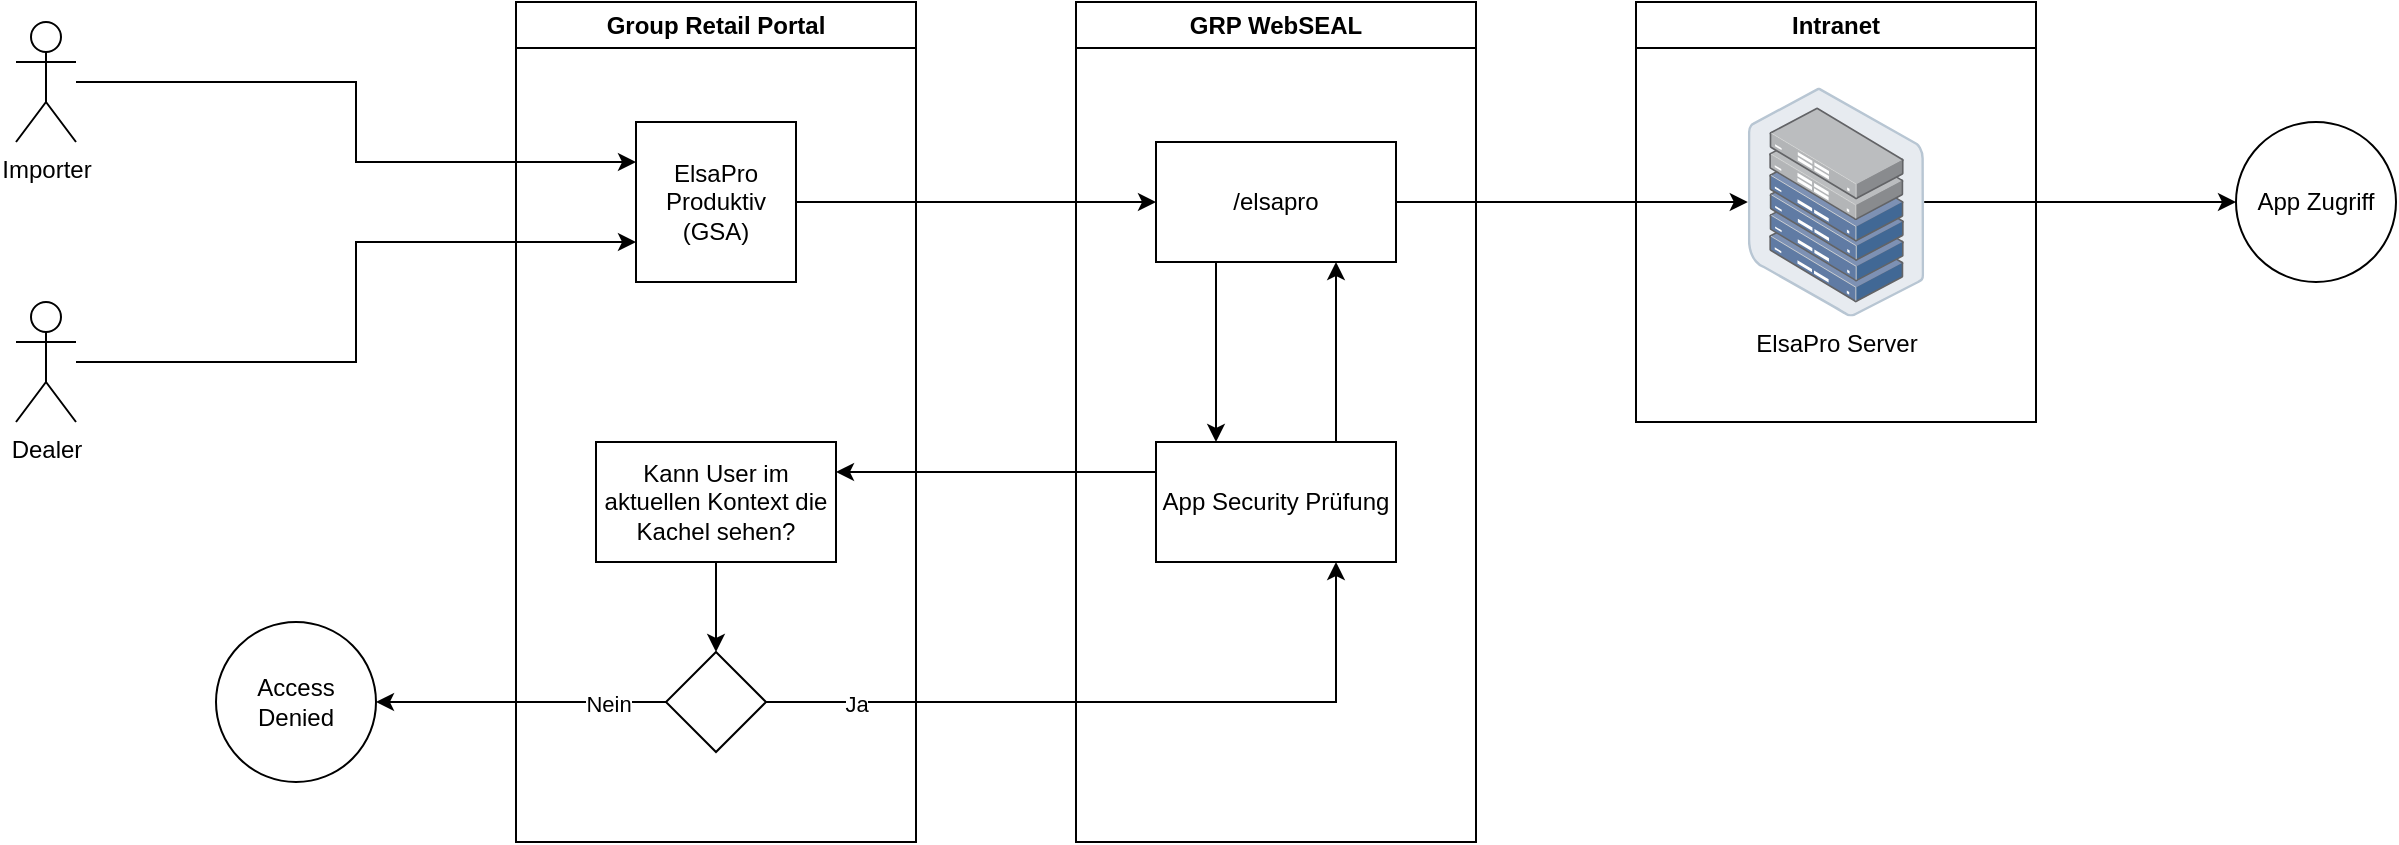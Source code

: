 <mxfile version="21.6.7" type="device" pages="3">
  <diagram name="CURRENT" id="H5ZftbuaT367A7ZRziOe">
    <mxGraphModel dx="1276" dy="1076" grid="1" gridSize="10" guides="1" tooltips="1" connect="1" arrows="1" fold="1" page="1" pageScale="1" pageWidth="827" pageHeight="1169" math="0" shadow="0">
      <root>
        <mxCell id="0" />
        <mxCell id="1" parent="0" />
        <mxCell id="honSZdAtuFwO_SsuPefY-2" value="Group Retail Portal" style="swimlane;whiteSpace=wrap;html=1;startSize=23;" parent="1" vertex="1">
          <mxGeometry x="390" y="260" width="200" height="420" as="geometry" />
        </mxCell>
        <mxCell id="honSZdAtuFwO_SsuPefY-3" value="ElsaPro Produktiv (GSA)" style="whiteSpace=wrap;html=1;aspect=fixed;" parent="honSZdAtuFwO_SsuPefY-2" vertex="1">
          <mxGeometry x="60" y="60" width="80" height="80" as="geometry" />
        </mxCell>
        <mxCell id="honSZdAtuFwO_SsuPefY-24" style="edgeStyle=orthogonalEdgeStyle;rounded=0;orthogonalLoop=1;jettySize=auto;html=1;entryX=0.5;entryY=0;entryDx=0;entryDy=0;" parent="honSZdAtuFwO_SsuPefY-2" source="honSZdAtuFwO_SsuPefY-17" target="honSZdAtuFwO_SsuPefY-23" edge="1">
          <mxGeometry relative="1" as="geometry" />
        </mxCell>
        <mxCell id="honSZdAtuFwO_SsuPefY-17" value="Kann User im aktuellen Kontext die Kachel sehen?" style="rounded=0;whiteSpace=wrap;html=1;" parent="honSZdAtuFwO_SsuPefY-2" vertex="1">
          <mxGeometry x="40" y="220" width="120" height="60" as="geometry" />
        </mxCell>
        <mxCell id="honSZdAtuFwO_SsuPefY-25" style="edgeStyle=orthogonalEdgeStyle;rounded=0;orthogonalLoop=1;jettySize=auto;html=1;" parent="honSZdAtuFwO_SsuPefY-2" source="honSZdAtuFwO_SsuPefY-23" edge="1">
          <mxGeometry relative="1" as="geometry">
            <mxPoint x="-70" y="350" as="targetPoint" />
          </mxGeometry>
        </mxCell>
        <mxCell id="honSZdAtuFwO_SsuPefY-33" value="Nein" style="edgeLabel;html=1;align=center;verticalAlign=middle;resizable=0;points=[];" parent="honSZdAtuFwO_SsuPefY-25" vertex="1" connectable="0">
          <mxGeometry x="-0.601" y="1" relative="1" as="geometry">
            <mxPoint as="offset" />
          </mxGeometry>
        </mxCell>
        <mxCell id="honSZdAtuFwO_SsuPefY-23" value="" style="rhombus;whiteSpace=wrap;html=1;" parent="honSZdAtuFwO_SsuPefY-2" vertex="1">
          <mxGeometry x="75" y="325" width="50" height="50" as="geometry" />
        </mxCell>
        <mxCell id="honSZdAtuFwO_SsuPefY-10" style="edgeStyle=orthogonalEdgeStyle;rounded=0;orthogonalLoop=1;jettySize=auto;html=1;entryX=0;entryY=0.75;entryDx=0;entryDy=0;" parent="1" source="honSZdAtuFwO_SsuPefY-5" target="honSZdAtuFwO_SsuPefY-3" edge="1">
          <mxGeometry relative="1" as="geometry" />
        </mxCell>
        <mxCell id="honSZdAtuFwO_SsuPefY-5" value="Dealer" style="shape=umlActor;verticalLabelPosition=bottom;verticalAlign=top;html=1;outlineConnect=0;" parent="1" vertex="1">
          <mxGeometry x="140" y="410" width="30" height="60" as="geometry" />
        </mxCell>
        <mxCell id="honSZdAtuFwO_SsuPefY-9" style="edgeStyle=orthogonalEdgeStyle;rounded=0;orthogonalLoop=1;jettySize=auto;html=1;entryX=0;entryY=0.25;entryDx=0;entryDy=0;" parent="1" source="honSZdAtuFwO_SsuPefY-8" target="honSZdAtuFwO_SsuPefY-3" edge="1">
          <mxGeometry relative="1" as="geometry" />
        </mxCell>
        <mxCell id="honSZdAtuFwO_SsuPefY-8" value="Importer" style="shape=umlActor;verticalLabelPosition=bottom;verticalAlign=top;html=1;outlineConnect=0;" parent="1" vertex="1">
          <mxGeometry x="140" y="270" width="30" height="60" as="geometry" />
        </mxCell>
        <mxCell id="honSZdAtuFwO_SsuPefY-11" value="GRP WebSEAL" style="swimlane;whiteSpace=wrap;html=1;" parent="1" vertex="1">
          <mxGeometry x="670" y="260" width="200" height="420" as="geometry" />
        </mxCell>
        <mxCell id="honSZdAtuFwO_SsuPefY-20" style="edgeStyle=orthogonalEdgeStyle;rounded=0;orthogonalLoop=1;jettySize=auto;html=1;entryX=0.25;entryY=0;entryDx=0;entryDy=0;exitX=0.25;exitY=1;exitDx=0;exitDy=0;" parent="honSZdAtuFwO_SsuPefY-11" source="honSZdAtuFwO_SsuPefY-12" target="honSZdAtuFwO_SsuPefY-18" edge="1">
          <mxGeometry relative="1" as="geometry" />
        </mxCell>
        <mxCell id="honSZdAtuFwO_SsuPefY-12" value="/elsapro" style="rounded=0;whiteSpace=wrap;html=1;" parent="honSZdAtuFwO_SsuPefY-11" vertex="1">
          <mxGeometry x="40" y="70" width="120" height="60" as="geometry" />
        </mxCell>
        <mxCell id="honSZdAtuFwO_SsuPefY-27" style="edgeStyle=orthogonalEdgeStyle;rounded=0;orthogonalLoop=1;jettySize=auto;html=1;entryX=0.75;entryY=1;entryDx=0;entryDy=0;exitX=0.75;exitY=0;exitDx=0;exitDy=0;" parent="honSZdAtuFwO_SsuPefY-11" source="honSZdAtuFwO_SsuPefY-18" target="honSZdAtuFwO_SsuPefY-12" edge="1">
          <mxGeometry relative="1" as="geometry" />
        </mxCell>
        <mxCell id="honSZdAtuFwO_SsuPefY-18" value="App Security Prüfung" style="rounded=0;whiteSpace=wrap;html=1;" parent="honSZdAtuFwO_SsuPefY-11" vertex="1">
          <mxGeometry x="40" y="220" width="120" height="60" as="geometry" />
        </mxCell>
        <mxCell id="honSZdAtuFwO_SsuPefY-13" style="edgeStyle=orthogonalEdgeStyle;rounded=0;orthogonalLoop=1;jettySize=auto;html=1;entryX=0;entryY=0.5;entryDx=0;entryDy=0;" parent="1" source="honSZdAtuFwO_SsuPefY-3" target="honSZdAtuFwO_SsuPefY-12" edge="1">
          <mxGeometry relative="1" as="geometry" />
        </mxCell>
        <mxCell id="honSZdAtuFwO_SsuPefY-14" value="Intranet" style="swimlane;whiteSpace=wrap;html=1;" parent="1" vertex="1">
          <mxGeometry x="950" y="260" width="200" height="210" as="geometry" />
        </mxCell>
        <mxCell id="honSZdAtuFwO_SsuPefY-16" value="ElsaPro Server" style="image;points=[];aspect=fixed;html=1;align=center;shadow=0;dashed=0;image=img/lib/allied_telesis/storage/Datacenter_Server_Half_Rack_ToR.svg;" parent="honSZdAtuFwO_SsuPefY-14" vertex="1">
          <mxGeometry x="55.9" y="42.7" width="88.2" height="114.6" as="geometry" />
        </mxCell>
        <mxCell id="honSZdAtuFwO_SsuPefY-21" style="edgeStyle=orthogonalEdgeStyle;rounded=0;orthogonalLoop=1;jettySize=auto;html=1;exitX=0;exitY=0.25;exitDx=0;exitDy=0;entryX=1;entryY=0.25;entryDx=0;entryDy=0;" parent="1" source="honSZdAtuFwO_SsuPefY-18" target="honSZdAtuFwO_SsuPefY-17" edge="1">
          <mxGeometry relative="1" as="geometry" />
        </mxCell>
        <mxCell id="honSZdAtuFwO_SsuPefY-26" style="edgeStyle=orthogonalEdgeStyle;rounded=0;orthogonalLoop=1;jettySize=auto;html=1;entryX=0.75;entryY=1;entryDx=0;entryDy=0;" parent="1" source="honSZdAtuFwO_SsuPefY-23" target="honSZdAtuFwO_SsuPefY-18" edge="1">
          <mxGeometry relative="1" as="geometry" />
        </mxCell>
        <mxCell id="honSZdAtuFwO_SsuPefY-34" value="Ja" style="edgeLabel;html=1;align=center;verticalAlign=middle;resizable=0;points=[];" parent="honSZdAtuFwO_SsuPefY-26" vertex="1" connectable="0">
          <mxGeometry x="-0.747" y="-1" relative="1" as="geometry">
            <mxPoint as="offset" />
          </mxGeometry>
        </mxCell>
        <mxCell id="honSZdAtuFwO_SsuPefY-28" style="edgeStyle=orthogonalEdgeStyle;rounded=0;orthogonalLoop=1;jettySize=auto;html=1;" parent="1" source="honSZdAtuFwO_SsuPefY-12" target="honSZdAtuFwO_SsuPefY-16" edge="1">
          <mxGeometry relative="1" as="geometry" />
        </mxCell>
        <mxCell id="honSZdAtuFwO_SsuPefY-32" value="Access Denied" style="ellipse;whiteSpace=wrap;html=1;aspect=fixed;" parent="1" vertex="1">
          <mxGeometry x="240" y="570" width="80" height="80" as="geometry" />
        </mxCell>
        <mxCell id="honSZdAtuFwO_SsuPefY-35" value="App Zugriff" style="ellipse;whiteSpace=wrap;html=1;aspect=fixed;" parent="1" vertex="1">
          <mxGeometry x="1250" y="320" width="80" height="80" as="geometry" />
        </mxCell>
        <mxCell id="honSZdAtuFwO_SsuPefY-36" style="edgeStyle=orthogonalEdgeStyle;rounded=0;orthogonalLoop=1;jettySize=auto;html=1;entryX=0;entryY=0.5;entryDx=0;entryDy=0;" parent="1" source="honSZdAtuFwO_SsuPefY-16" target="honSZdAtuFwO_SsuPefY-35" edge="1">
          <mxGeometry relative="1" as="geometry" />
        </mxCell>
      </root>
    </mxGraphModel>
  </diagram>
  <diagram id="NzFGncg5j64-soWEm80_" name="Problem">
    <mxGraphModel dx="1824" dy="2198" grid="1" gridSize="10" guides="1" tooltips="1" connect="1" arrows="1" fold="1" page="1" pageScale="1" pageWidth="827" pageHeight="1169" math="0" shadow="0">
      <root>
        <mxCell id="0" />
        <mxCell id="1" parent="0" />
        <mxCell id="qQ6xQS2mc6ntgqxKGz3M-1" value="Group Retail Portal" style="swimlane;whiteSpace=wrap;html=1;startSize=23;" vertex="1" parent="1">
          <mxGeometry x="390" y="-40" width="200" height="720" as="geometry" />
        </mxCell>
        <mxCell id="qQ6xQS2mc6ntgqxKGz3M-2" style="edgeStyle=orthogonalEdgeStyle;rounded=0;orthogonalLoop=1;jettySize=auto;html=1;entryX=0.5;entryY=0;entryDx=0;entryDy=0;endArrow=none;endFill=0;dashed=1;" edge="1" parent="qQ6xQS2mc6ntgqxKGz3M-1" source="qQ6xQS2mc6ntgqxKGz3M-3" target="qQ6xQS2mc6ntgqxKGz3M-5">
          <mxGeometry relative="1" as="geometry" />
        </mxCell>
        <mxCell id="qQ6xQS2mc6ntgqxKGz3M-3" value="ElsaPro Produktiv (GSA)" style="whiteSpace=wrap;html=1;aspect=fixed;" vertex="1" parent="qQ6xQS2mc6ntgqxKGz3M-1">
          <mxGeometry x="60" y="330" width="80" height="80" as="geometry" />
        </mxCell>
        <mxCell id="qQ6xQS2mc6ntgqxKGz3M-4" style="edgeStyle=orthogonalEdgeStyle;rounded=0;orthogonalLoop=1;jettySize=auto;html=1;entryX=0.5;entryY=0;entryDx=0;entryDy=0;" edge="1" parent="qQ6xQS2mc6ntgqxKGz3M-1" source="qQ6xQS2mc6ntgqxKGz3M-5" target="qQ6xQS2mc6ntgqxKGz3M-6">
          <mxGeometry relative="1" as="geometry" />
        </mxCell>
        <mxCell id="qQ6xQS2mc6ntgqxKGz3M-5" value="Kann User im aktuellen Kontext die Kachel sehen?" style="rounded=0;whiteSpace=wrap;html=1;" vertex="1" parent="qQ6xQS2mc6ntgqxKGz3M-1">
          <mxGeometry x="40" y="480" width="120" height="60" as="geometry" />
        </mxCell>
        <mxCell id="qQ6xQS2mc6ntgqxKGz3M-6" value="" style="rhombus;whiteSpace=wrap;html=1;" vertex="1" parent="qQ6xQS2mc6ntgqxKGz3M-1">
          <mxGeometry x="75" y="600" width="50" height="50" as="geometry" />
        </mxCell>
        <mxCell id="qQ6xQS2mc6ntgqxKGz3M-8" value="ElsaPro Produktiv OEM (GSA)" style="whiteSpace=wrap;html=1;aspect=fixed;" vertex="1" parent="qQ6xQS2mc6ntgqxKGz3M-1">
          <mxGeometry x="57.5" y="230" width="80" height="80" as="geometry" />
        </mxCell>
        <mxCell id="qQ6xQS2mc6ntgqxKGz3M-12" style="edgeStyle=orthogonalEdgeStyle;rounded=0;orthogonalLoop=1;jettySize=auto;html=1;entryX=0;entryY=0.75;entryDx=0;entryDy=0;" edge="1" parent="1" source="qQ6xQS2mc6ntgqxKGz3M-13" target="qQ6xQS2mc6ntgqxKGz3M-3">
          <mxGeometry relative="1" as="geometry" />
        </mxCell>
        <mxCell id="qQ6xQS2mc6ntgqxKGz3M-13" value="Dealer" style="shape=umlActor;verticalLabelPosition=bottom;verticalAlign=top;html=1;outlineConnect=0;" vertex="1" parent="1">
          <mxGeometry x="140" y="400" width="30" height="60" as="geometry" />
        </mxCell>
        <mxCell id="qQ6xQS2mc6ntgqxKGz3M-14" style="edgeStyle=orthogonalEdgeStyle;rounded=0;orthogonalLoop=1;jettySize=auto;html=1;entryX=0;entryY=0.25;entryDx=0;entryDy=0;" edge="1" parent="1" source="qQ6xQS2mc6ntgqxKGz3M-15" target="qQ6xQS2mc6ntgqxKGz3M-3">
          <mxGeometry relative="1" as="geometry" />
        </mxCell>
        <mxCell id="qQ6xQS2mc6ntgqxKGz3M-15" value="Importer" style="shape=umlActor;verticalLabelPosition=bottom;verticalAlign=top;html=1;outlineConnect=0;" vertex="1" parent="1">
          <mxGeometry x="140" y="280" width="30" height="60" as="geometry" />
        </mxCell>
        <mxCell id="qQ6xQS2mc6ntgqxKGz3M-16" value="GRP WebSEAL" style="swimlane;whiteSpace=wrap;html=1;" vertex="1" parent="1">
          <mxGeometry x="660" y="-40" width="200" height="720" as="geometry" />
        </mxCell>
        <mxCell id="qQ6xQS2mc6ntgqxKGz3M-17" style="edgeStyle=orthogonalEdgeStyle;rounded=0;orthogonalLoop=1;jettySize=auto;html=1;entryX=0.25;entryY=0;entryDx=0;entryDy=0;exitX=0.25;exitY=1;exitDx=0;exitDy=0;" edge="1" parent="qQ6xQS2mc6ntgqxKGz3M-16" source="qQ6xQS2mc6ntgqxKGz3M-18" target="qQ6xQS2mc6ntgqxKGz3M-20">
          <mxGeometry relative="1" as="geometry" />
        </mxCell>
        <mxCell id="qQ6xQS2mc6ntgqxKGz3M-18" value="/elsapro" style="rounded=0;whiteSpace=wrap;html=1;" vertex="1" parent="qQ6xQS2mc6ntgqxKGz3M-16">
          <mxGeometry x="40" y="340" width="120" height="60" as="geometry" />
        </mxCell>
        <mxCell id="qQ6xQS2mc6ntgqxKGz3M-19" style="edgeStyle=orthogonalEdgeStyle;rounded=0;orthogonalLoop=1;jettySize=auto;html=1;entryX=0.75;entryY=1;entryDx=0;entryDy=0;exitX=0.75;exitY=0;exitDx=0;exitDy=0;" edge="1" parent="qQ6xQS2mc6ntgqxKGz3M-16" source="qQ6xQS2mc6ntgqxKGz3M-20" target="qQ6xQS2mc6ntgqxKGz3M-18">
          <mxGeometry relative="1" as="geometry" />
        </mxCell>
        <mxCell id="qQ6xQS2mc6ntgqxKGz3M-20" value="App Security Prüfung" style="rounded=0;whiteSpace=wrap;html=1;" vertex="1" parent="qQ6xQS2mc6ntgqxKGz3M-16">
          <mxGeometry x="40" y="480" width="120" height="60" as="geometry" />
        </mxCell>
        <mxCell id="qQ6xQS2mc6ntgqxKGz3M-25" style="edgeStyle=orthogonalEdgeStyle;rounded=0;orthogonalLoop=1;jettySize=auto;html=1;entryX=0;entryY=0.5;entryDx=0;entryDy=0;" edge="1" parent="1" source="qQ6xQS2mc6ntgqxKGz3M-3" target="qQ6xQS2mc6ntgqxKGz3M-18">
          <mxGeometry relative="1" as="geometry" />
        </mxCell>
        <mxCell id="qQ6xQS2mc6ntgqxKGz3M-26" value="Intranet" style="swimlane;whiteSpace=wrap;html=1;" vertex="1" parent="1">
          <mxGeometry x="1040" y="170" width="200" height="210" as="geometry" />
        </mxCell>
        <mxCell id="qQ6xQS2mc6ntgqxKGz3M-27" value="ElsaPro Server" style="image;points=[];aspect=fixed;html=1;align=center;shadow=0;dashed=0;image=img/lib/allied_telesis/storage/Datacenter_Server_Half_Rack_ToR.svg;" vertex="1" parent="qQ6xQS2mc6ntgqxKGz3M-26">
          <mxGeometry x="55.9" y="42.7" width="88.2" height="114.6" as="geometry" />
        </mxCell>
        <mxCell id="qQ6xQS2mc6ntgqxKGz3M-28" style="edgeStyle=orthogonalEdgeStyle;rounded=0;orthogonalLoop=1;jettySize=auto;html=1;exitX=0;exitY=0.25;exitDx=0;exitDy=0;entryX=1;entryY=0.25;entryDx=0;entryDy=0;" edge="1" parent="1" source="qQ6xQS2mc6ntgqxKGz3M-20" target="qQ6xQS2mc6ntgqxKGz3M-5">
          <mxGeometry relative="1" as="geometry" />
        </mxCell>
        <mxCell id="qQ6xQS2mc6ntgqxKGz3M-29" style="edgeStyle=orthogonalEdgeStyle;rounded=0;orthogonalLoop=1;jettySize=auto;html=1;entryX=0.75;entryY=1;entryDx=0;entryDy=0;" edge="1" parent="1" source="qQ6xQS2mc6ntgqxKGz3M-6" target="qQ6xQS2mc6ntgqxKGz3M-20">
          <mxGeometry relative="1" as="geometry" />
        </mxCell>
        <mxCell id="qQ6xQS2mc6ntgqxKGz3M-30" value="Ja" style="edgeLabel;html=1;align=center;verticalAlign=middle;resizable=0;points=[];" vertex="1" connectable="0" parent="qQ6xQS2mc6ntgqxKGz3M-29">
          <mxGeometry x="-0.747" y="-1" relative="1" as="geometry">
            <mxPoint as="offset" />
          </mxGeometry>
        </mxCell>
        <mxCell id="qQ6xQS2mc6ntgqxKGz3M-31" style="edgeStyle=orthogonalEdgeStyle;rounded=0;orthogonalLoop=1;jettySize=auto;html=1;entryX=-0.01;entryY=0.744;entryDx=0;entryDy=0;entryPerimeter=0;" edge="1" parent="1" source="qQ6xQS2mc6ntgqxKGz3M-18" target="qQ6xQS2mc6ntgqxKGz3M-27">
          <mxGeometry relative="1" as="geometry" />
        </mxCell>
        <mxCell id="qQ6xQS2mc6ntgqxKGz3M-32" value="Access Denied" style="ellipse;whiteSpace=wrap;html=1;aspect=fixed;" vertex="1" parent="1">
          <mxGeometry x="220" y="545" width="80" height="80" as="geometry" />
        </mxCell>
        <mxCell id="qQ6xQS2mc6ntgqxKGz3M-33" value="App Zugriff" style="ellipse;whiteSpace=wrap;html=1;aspect=fixed;" vertex="1" parent="1">
          <mxGeometry x="1340" y="230" width="80" height="80" as="geometry" />
        </mxCell>
        <mxCell id="qQ6xQS2mc6ntgqxKGz3M-34" style="edgeStyle=orthogonalEdgeStyle;rounded=0;orthogonalLoop=1;jettySize=auto;html=1;entryX=0;entryY=0.5;entryDx=0;entryDy=0;" edge="1" parent="1" source="qQ6xQS2mc6ntgqxKGz3M-27" target="qQ6xQS2mc6ntgqxKGz3M-33">
          <mxGeometry relative="1" as="geometry" />
        </mxCell>
        <mxCell id="qQ6xQS2mc6ntgqxKGz3M-35" style="edgeStyle=orthogonalEdgeStyle;rounded=0;orthogonalLoop=1;jettySize=auto;html=1;" edge="1" parent="1" source="qQ6xQS2mc6ntgqxKGz3M-36" target="qQ6xQS2mc6ntgqxKGz3M-8">
          <mxGeometry relative="1" as="geometry" />
        </mxCell>
        <mxCell id="qQ6xQS2mc6ntgqxKGz3M-36" value="OEM" style="shape=umlActor;verticalLabelPosition=bottom;verticalAlign=top;html=1;outlineConnect=0;" vertex="1" parent="1">
          <mxGeometry x="140" y="180" width="30" height="60" as="geometry" />
        </mxCell>
        <mxCell id="qQ6xQS2mc6ntgqxKGz3M-38" style="edgeStyle=orthogonalEdgeStyle;rounded=0;orthogonalLoop=1;jettySize=auto;html=1;entryX=0.25;entryY=0;entryDx=0;entryDy=0;" edge="1" parent="1" source="qQ6xQS2mc6ntgqxKGz3M-8" target="qQ6xQS2mc6ntgqxKGz3M-18">
          <mxGeometry relative="1" as="geometry">
            <mxPoint x="700" y="230" as="targetPoint" />
          </mxGeometry>
        </mxCell>
        <mxCell id="qQ6xQS2mc6ntgqxKGz3M-39" style="edgeStyle=orthogonalEdgeStyle;rounded=0;orthogonalLoop=1;jettySize=auto;html=1;entryX=-0.012;entryY=0.738;entryDx=0;entryDy=0;entryPerimeter=0;exitX=1.022;exitY=0.675;exitDx=0;exitDy=0;exitPerimeter=0;" edge="1" parent="1" source="qQ6xQS2mc6ntgqxKGz3M-27" target="qQ6xQS2mc6ntgqxKGz3M-33">
          <mxGeometry relative="1" as="geometry" />
        </mxCell>
        <mxCell id="qQ6xQS2mc6ntgqxKGz3M-46" style="edgeStyle=orthogonalEdgeStyle;rounded=0;orthogonalLoop=1;jettySize=auto;html=1;entryX=1;entryY=0.5;entryDx=0;entryDy=0;" edge="1" parent="1" source="qQ6xQS2mc6ntgqxKGz3M-6" target="qQ6xQS2mc6ntgqxKGz3M-32">
          <mxGeometry relative="1" as="geometry" />
        </mxCell>
        <mxCell id="qQ6xQS2mc6ntgqxKGz3M-47" value="Nein" style="edgeLabel;html=1;align=center;verticalAlign=middle;resizable=0;points=[];" vertex="1" connectable="0" parent="qQ6xQS2mc6ntgqxKGz3M-46">
          <mxGeometry x="-0.624" y="2" relative="1" as="geometry">
            <mxPoint as="offset" />
          </mxGeometry>
        </mxCell>
      </root>
    </mxGraphModel>
  </diagram>
  <diagram id="jWzObEygxIgi-9ZYyxwW" name="Guter Weg">
    <mxGraphModel dx="2064" dy="2198" grid="1" gridSize="10" guides="1" tooltips="1" connect="1" arrows="1" fold="1" page="1" pageScale="1" pageWidth="827" pageHeight="1169" math="0" shadow="0">
      <root>
        <mxCell id="0" />
        <mxCell id="1" parent="0" />
        <mxCell id="W4-X7g2S-Nym9hF1AKOb-1" value="Group Retail Portal" style="swimlane;whiteSpace=wrap;html=1;startSize=23;" vertex="1" parent="1">
          <mxGeometry x="390" y="-40" width="200" height="720" as="geometry" />
        </mxCell>
        <mxCell id="xtrFOq5i5Zymca09If6y-5" style="edgeStyle=orthogonalEdgeStyle;rounded=0;orthogonalLoop=1;jettySize=auto;html=1;entryX=0.5;entryY=0;entryDx=0;entryDy=0;endArrow=none;endFill=0;dashed=1;" edge="1" parent="W4-X7g2S-Nym9hF1AKOb-1" source="W4-X7g2S-Nym9hF1AKOb-2" target="W4-X7g2S-Nym9hF1AKOb-4">
          <mxGeometry relative="1" as="geometry" />
        </mxCell>
        <mxCell id="W4-X7g2S-Nym9hF1AKOb-2" value="ElsaPro Produktiv (GSA)" style="whiteSpace=wrap;html=1;aspect=fixed;" vertex="1" parent="W4-X7g2S-Nym9hF1AKOb-1">
          <mxGeometry x="60" y="330" width="80" height="80" as="geometry" />
        </mxCell>
        <mxCell id="W4-X7g2S-Nym9hF1AKOb-3" style="edgeStyle=orthogonalEdgeStyle;rounded=0;orthogonalLoop=1;jettySize=auto;html=1;entryX=0.5;entryY=0;entryDx=0;entryDy=0;" edge="1" parent="W4-X7g2S-Nym9hF1AKOb-1" source="W4-X7g2S-Nym9hF1AKOb-4" target="W4-X7g2S-Nym9hF1AKOb-7">
          <mxGeometry relative="1" as="geometry" />
        </mxCell>
        <mxCell id="W4-X7g2S-Nym9hF1AKOb-4" value="Kann User im aktuellen Kontext die Kachel sehen?" style="rounded=0;whiteSpace=wrap;html=1;" vertex="1" parent="W4-X7g2S-Nym9hF1AKOb-1">
          <mxGeometry x="40" y="480" width="120" height="60" as="geometry" />
        </mxCell>
        <mxCell id="W4-X7g2S-Nym9hF1AKOb-7" value="" style="rhombus;whiteSpace=wrap;html=1;" vertex="1" parent="W4-X7g2S-Nym9hF1AKOb-1">
          <mxGeometry x="75" y="600" width="50" height="50" as="geometry" />
        </mxCell>
        <mxCell id="xtrFOq5i5Zymca09If6y-16" style="edgeStyle=orthogonalEdgeStyle;rounded=0;orthogonalLoop=1;jettySize=auto;html=1;entryX=0.5;entryY=1;entryDx=0;entryDy=0;endArrow=none;endFill=0;dashed=1;" edge="1" parent="W4-X7g2S-Nym9hF1AKOb-1" source="xtrFOq5i5Zymca09If6y-2" target="xtrFOq5i5Zymca09If6y-14">
          <mxGeometry relative="1" as="geometry" />
        </mxCell>
        <mxCell id="xtrFOq5i5Zymca09If6y-2" value="ElsaPro Produktiv OEM (GSA)" style="whiteSpace=wrap;html=1;aspect=fixed;" vertex="1" parent="W4-X7g2S-Nym9hF1AKOb-1">
          <mxGeometry x="57.5" y="230" width="80" height="80" as="geometry" />
        </mxCell>
        <mxCell id="xtrFOq5i5Zymca09If6y-23" style="edgeStyle=orthogonalEdgeStyle;rounded=0;orthogonalLoop=1;jettySize=auto;html=1;entryX=0.5;entryY=1;entryDx=0;entryDy=0;" edge="1" parent="W4-X7g2S-Nym9hF1AKOb-1" source="xtrFOq5i5Zymca09If6y-14" target="xtrFOq5i5Zymca09If6y-17">
          <mxGeometry relative="1" as="geometry" />
        </mxCell>
        <mxCell id="xtrFOq5i5Zymca09If6y-14" value="Kann User im aktuellen Kontext die Kachel sehen?" style="rounded=0;whiteSpace=wrap;html=1;" vertex="1" parent="W4-X7g2S-Nym9hF1AKOb-1">
          <mxGeometry x="37.5" y="130" width="120" height="60" as="geometry" />
        </mxCell>
        <mxCell id="xtrFOq5i5Zymca09If6y-17" value="" style="rhombus;whiteSpace=wrap;html=1;" vertex="1" parent="W4-X7g2S-Nym9hF1AKOb-1">
          <mxGeometry x="70" y="30" width="55" height="50" as="geometry" />
        </mxCell>
        <mxCell id="W4-X7g2S-Nym9hF1AKOb-8" style="edgeStyle=orthogonalEdgeStyle;rounded=0;orthogonalLoop=1;jettySize=auto;html=1;entryX=0;entryY=0.75;entryDx=0;entryDy=0;" edge="1" parent="1" source="W4-X7g2S-Nym9hF1AKOb-9" target="W4-X7g2S-Nym9hF1AKOb-2">
          <mxGeometry relative="1" as="geometry" />
        </mxCell>
        <mxCell id="W4-X7g2S-Nym9hF1AKOb-9" value="Dealer" style="shape=umlActor;verticalLabelPosition=bottom;verticalAlign=top;html=1;outlineConnect=0;" vertex="1" parent="1">
          <mxGeometry x="140" y="400" width="30" height="60" as="geometry" />
        </mxCell>
        <mxCell id="W4-X7g2S-Nym9hF1AKOb-10" style="edgeStyle=orthogonalEdgeStyle;rounded=0;orthogonalLoop=1;jettySize=auto;html=1;entryX=0;entryY=0.25;entryDx=0;entryDy=0;" edge="1" parent="1" source="W4-X7g2S-Nym9hF1AKOb-11" target="W4-X7g2S-Nym9hF1AKOb-2">
          <mxGeometry relative="1" as="geometry" />
        </mxCell>
        <mxCell id="W4-X7g2S-Nym9hF1AKOb-11" value="Importer" style="shape=umlActor;verticalLabelPosition=bottom;verticalAlign=top;html=1;outlineConnect=0;" vertex="1" parent="1">
          <mxGeometry x="140" y="280" width="30" height="60" as="geometry" />
        </mxCell>
        <mxCell id="W4-X7g2S-Nym9hF1AKOb-12" value="GRP WebSEAL" style="swimlane;whiteSpace=wrap;html=1;" vertex="1" parent="1">
          <mxGeometry x="660" y="-40" width="200" height="720" as="geometry" />
        </mxCell>
        <mxCell id="W4-X7g2S-Nym9hF1AKOb-13" style="edgeStyle=orthogonalEdgeStyle;rounded=0;orthogonalLoop=1;jettySize=auto;html=1;entryX=0.25;entryY=0;entryDx=0;entryDy=0;exitX=0.25;exitY=1;exitDx=0;exitDy=0;" edge="1" parent="W4-X7g2S-Nym9hF1AKOb-12" source="W4-X7g2S-Nym9hF1AKOb-14" target="W4-X7g2S-Nym9hF1AKOb-16">
          <mxGeometry relative="1" as="geometry" />
        </mxCell>
        <mxCell id="W4-X7g2S-Nym9hF1AKOb-14" value="/elsapro" style="rounded=0;whiteSpace=wrap;html=1;" vertex="1" parent="W4-X7g2S-Nym9hF1AKOb-12">
          <mxGeometry x="40" y="340" width="120" height="60" as="geometry" />
        </mxCell>
        <mxCell id="W4-X7g2S-Nym9hF1AKOb-15" style="edgeStyle=orthogonalEdgeStyle;rounded=0;orthogonalLoop=1;jettySize=auto;html=1;entryX=0.75;entryY=1;entryDx=0;entryDy=0;exitX=0.75;exitY=0;exitDx=0;exitDy=0;" edge="1" parent="W4-X7g2S-Nym9hF1AKOb-12" source="W4-X7g2S-Nym9hF1AKOb-16" target="W4-X7g2S-Nym9hF1AKOb-14">
          <mxGeometry relative="1" as="geometry" />
        </mxCell>
        <mxCell id="W4-X7g2S-Nym9hF1AKOb-16" value="App Security Prüfung" style="rounded=0;whiteSpace=wrap;html=1;" vertex="1" parent="W4-X7g2S-Nym9hF1AKOb-12">
          <mxGeometry x="40" y="480" width="120" height="60" as="geometry" />
        </mxCell>
        <mxCell id="xtrFOq5i5Zymca09If6y-13" style="edgeStyle=orthogonalEdgeStyle;rounded=0;orthogonalLoop=1;jettySize=auto;html=1;entryX=0.25;entryY=1;entryDx=0;entryDy=0;exitX=0.25;exitY=0;exitDx=0;exitDy=0;" edge="1" parent="W4-X7g2S-Nym9hF1AKOb-12" source="xtrFOq5i5Zymca09If6y-6" target="xtrFOq5i5Zymca09If6y-9">
          <mxGeometry relative="1" as="geometry" />
        </mxCell>
        <mxCell id="xtrFOq5i5Zymca09If6y-6" value="/elsapro-oem" style="rounded=0;whiteSpace=wrap;html=1;" vertex="1" parent="W4-X7g2S-Nym9hF1AKOb-12">
          <mxGeometry x="40" y="240" width="120" height="60" as="geometry" />
        </mxCell>
        <mxCell id="xtrFOq5i5Zymca09If6y-20" style="edgeStyle=orthogonalEdgeStyle;rounded=0;orthogonalLoop=1;jettySize=auto;html=1;exitX=0.75;exitY=1;exitDx=0;exitDy=0;entryX=0.75;entryY=0;entryDx=0;entryDy=0;" edge="1" parent="W4-X7g2S-Nym9hF1AKOb-12" source="xtrFOq5i5Zymca09If6y-9" target="xtrFOq5i5Zymca09If6y-6">
          <mxGeometry relative="1" as="geometry" />
        </mxCell>
        <mxCell id="xtrFOq5i5Zymca09If6y-9" value="App Security Prüfung" style="rounded=0;whiteSpace=wrap;html=1;" vertex="1" parent="W4-X7g2S-Nym9hF1AKOb-12">
          <mxGeometry x="40" y="130" width="120" height="60" as="geometry" />
        </mxCell>
        <mxCell id="W4-X7g2S-Nym9hF1AKOb-17" style="edgeStyle=orthogonalEdgeStyle;rounded=0;orthogonalLoop=1;jettySize=auto;html=1;entryX=0;entryY=0.5;entryDx=0;entryDy=0;" edge="1" parent="1" source="W4-X7g2S-Nym9hF1AKOb-2" target="W4-X7g2S-Nym9hF1AKOb-14">
          <mxGeometry relative="1" as="geometry" />
        </mxCell>
        <mxCell id="W4-X7g2S-Nym9hF1AKOb-18" value="Intranet" style="swimlane;whiteSpace=wrap;html=1;" vertex="1" parent="1">
          <mxGeometry x="1040" y="170" width="200" height="210" as="geometry" />
        </mxCell>
        <mxCell id="W4-X7g2S-Nym9hF1AKOb-19" value="ElsaPro Server" style="image;points=[];aspect=fixed;html=1;align=center;shadow=0;dashed=0;image=img/lib/allied_telesis/storage/Datacenter_Server_Half_Rack_ToR.svg;" vertex="1" parent="W4-X7g2S-Nym9hF1AKOb-18">
          <mxGeometry x="55.9" y="42.7" width="88.2" height="114.6" as="geometry" />
        </mxCell>
        <mxCell id="W4-X7g2S-Nym9hF1AKOb-20" style="edgeStyle=orthogonalEdgeStyle;rounded=0;orthogonalLoop=1;jettySize=auto;html=1;exitX=0;exitY=0.25;exitDx=0;exitDy=0;entryX=1;entryY=0.25;entryDx=0;entryDy=0;" edge="1" parent="1" source="W4-X7g2S-Nym9hF1AKOb-16" target="W4-X7g2S-Nym9hF1AKOb-4">
          <mxGeometry relative="1" as="geometry" />
        </mxCell>
        <mxCell id="W4-X7g2S-Nym9hF1AKOb-21" style="edgeStyle=orthogonalEdgeStyle;rounded=0;orthogonalLoop=1;jettySize=auto;html=1;entryX=0.75;entryY=1;entryDx=0;entryDy=0;" edge="1" parent="1" source="W4-X7g2S-Nym9hF1AKOb-7" target="W4-X7g2S-Nym9hF1AKOb-16">
          <mxGeometry relative="1" as="geometry" />
        </mxCell>
        <mxCell id="W4-X7g2S-Nym9hF1AKOb-22" value="Ja" style="edgeLabel;html=1;align=center;verticalAlign=middle;resizable=0;points=[];" vertex="1" connectable="0" parent="W4-X7g2S-Nym9hF1AKOb-21">
          <mxGeometry x="-0.747" y="-1" relative="1" as="geometry">
            <mxPoint as="offset" />
          </mxGeometry>
        </mxCell>
        <mxCell id="W4-X7g2S-Nym9hF1AKOb-23" style="edgeStyle=orthogonalEdgeStyle;rounded=0;orthogonalLoop=1;jettySize=auto;html=1;entryX=-0.01;entryY=0.744;entryDx=0;entryDy=0;entryPerimeter=0;" edge="1" parent="1" source="W4-X7g2S-Nym9hF1AKOb-14" target="W4-X7g2S-Nym9hF1AKOb-19">
          <mxGeometry relative="1" as="geometry" />
        </mxCell>
        <mxCell id="W4-X7g2S-Nym9hF1AKOb-24" value="Access Denied" style="ellipse;whiteSpace=wrap;html=1;aspect=fixed;" vertex="1" parent="1">
          <mxGeometry x="220" y="545" width="80" height="80" as="geometry" />
        </mxCell>
        <mxCell id="W4-X7g2S-Nym9hF1AKOb-25" value="App Zugriff" style="ellipse;whiteSpace=wrap;html=1;aspect=fixed;" vertex="1" parent="1">
          <mxGeometry x="1340" y="230" width="80" height="80" as="geometry" />
        </mxCell>
        <mxCell id="W4-X7g2S-Nym9hF1AKOb-26" style="edgeStyle=orthogonalEdgeStyle;rounded=0;orthogonalLoop=1;jettySize=auto;html=1;entryX=0;entryY=0.5;entryDx=0;entryDy=0;" edge="1" parent="1" source="W4-X7g2S-Nym9hF1AKOb-19" target="W4-X7g2S-Nym9hF1AKOb-25">
          <mxGeometry relative="1" as="geometry" />
        </mxCell>
        <mxCell id="xtrFOq5i5Zymca09If6y-3" style="edgeStyle=orthogonalEdgeStyle;rounded=0;orthogonalLoop=1;jettySize=auto;html=1;" edge="1" parent="1" source="xtrFOq5i5Zymca09If6y-1" target="xtrFOq5i5Zymca09If6y-2">
          <mxGeometry relative="1" as="geometry" />
        </mxCell>
        <mxCell id="xtrFOq5i5Zymca09If6y-1" value="OEM" style="shape=umlActor;verticalLabelPosition=bottom;verticalAlign=top;html=1;outlineConnect=0;" vertex="1" parent="1">
          <mxGeometry x="140" y="180" width="30" height="60" as="geometry" />
        </mxCell>
        <mxCell id="xtrFOq5i5Zymca09If6y-7" style="edgeStyle=orthogonalEdgeStyle;rounded=0;orthogonalLoop=1;jettySize=auto;html=1;" edge="1" parent="1" source="xtrFOq5i5Zymca09If6y-6" target="W4-X7g2S-Nym9hF1AKOb-19">
          <mxGeometry relative="1" as="geometry" />
        </mxCell>
        <mxCell id="xtrFOq5i5Zymca09If6y-8" style="edgeStyle=orthogonalEdgeStyle;rounded=0;orthogonalLoop=1;jettySize=auto;html=1;" edge="1" parent="1" source="xtrFOq5i5Zymca09If6y-2" target="xtrFOq5i5Zymca09If6y-6">
          <mxGeometry relative="1" as="geometry" />
        </mxCell>
        <mxCell id="xtrFOq5i5Zymca09If6y-10" style="edgeStyle=orthogonalEdgeStyle;rounded=0;orthogonalLoop=1;jettySize=auto;html=1;entryX=-0.012;entryY=0.738;entryDx=0;entryDy=0;entryPerimeter=0;exitX=1.022;exitY=0.675;exitDx=0;exitDy=0;exitPerimeter=0;" edge="1" parent="1" source="W4-X7g2S-Nym9hF1AKOb-19" target="W4-X7g2S-Nym9hF1AKOb-25">
          <mxGeometry relative="1" as="geometry" />
        </mxCell>
        <mxCell id="xtrFOq5i5Zymca09If6y-15" style="edgeStyle=orthogonalEdgeStyle;rounded=0;orthogonalLoop=1;jettySize=auto;html=1;entryX=1;entryY=0.5;entryDx=0;entryDy=0;" edge="1" parent="1" source="xtrFOq5i5Zymca09If6y-9" target="xtrFOq5i5Zymca09If6y-14">
          <mxGeometry relative="1" as="geometry" />
        </mxCell>
        <mxCell id="xtrFOq5i5Zymca09If6y-19" style="edgeStyle=orthogonalEdgeStyle;rounded=0;orthogonalLoop=1;jettySize=auto;html=1;entryX=0.75;entryY=0;entryDx=0;entryDy=0;" edge="1" parent="1" source="xtrFOq5i5Zymca09If6y-17" target="xtrFOq5i5Zymca09If6y-9">
          <mxGeometry relative="1" as="geometry" />
        </mxCell>
        <mxCell id="xtrFOq5i5Zymca09If6y-29" value="Ja" style="edgeLabel;html=1;align=center;verticalAlign=middle;resizable=0;points=[];" vertex="1" connectable="0" parent="xtrFOq5i5Zymca09If6y-19">
          <mxGeometry x="-0.837" y="2" relative="1" as="geometry">
            <mxPoint as="offset" />
          </mxGeometry>
        </mxCell>
        <mxCell id="xtrFOq5i5Zymca09If6y-24" value="Access Denied" style="ellipse;whiteSpace=wrap;html=1;aspect=fixed;" vertex="1" parent="1">
          <mxGeometry x="220" y="-25" width="80" height="80" as="geometry" />
        </mxCell>
        <mxCell id="xtrFOq5i5Zymca09If6y-25" style="edgeStyle=orthogonalEdgeStyle;rounded=0;orthogonalLoop=1;jettySize=auto;html=1;entryX=1;entryY=0.5;entryDx=0;entryDy=0;" edge="1" parent="1" source="xtrFOq5i5Zymca09If6y-17" target="xtrFOq5i5Zymca09If6y-24">
          <mxGeometry relative="1" as="geometry">
            <mxPoint x="330" y="-5" as="targetPoint" />
          </mxGeometry>
        </mxCell>
        <mxCell id="xtrFOq5i5Zymca09If6y-28" value="Nein" style="edgeLabel;html=1;align=center;verticalAlign=middle;resizable=0;points=[];" vertex="1" connectable="0" parent="xtrFOq5i5Zymca09If6y-25">
          <mxGeometry x="-0.452" relative="1" as="geometry">
            <mxPoint x="1" as="offset" />
          </mxGeometry>
        </mxCell>
        <mxCell id="xtrFOq5i5Zymca09If6y-26" style="edgeStyle=orthogonalEdgeStyle;rounded=0;orthogonalLoop=1;jettySize=auto;html=1;entryX=1;entryY=0.5;entryDx=0;entryDy=0;" edge="1" parent="1" source="W4-X7g2S-Nym9hF1AKOb-7" target="W4-X7g2S-Nym9hF1AKOb-24">
          <mxGeometry relative="1" as="geometry" />
        </mxCell>
        <mxCell id="xtrFOq5i5Zymca09If6y-27" value="Nein" style="edgeLabel;html=1;align=center;verticalAlign=middle;resizable=0;points=[];" vertex="1" connectable="0" parent="xtrFOq5i5Zymca09If6y-26">
          <mxGeometry x="-0.624" y="2" relative="1" as="geometry">
            <mxPoint as="offset" />
          </mxGeometry>
        </mxCell>
      </root>
    </mxGraphModel>
  </diagram>
</mxfile>

